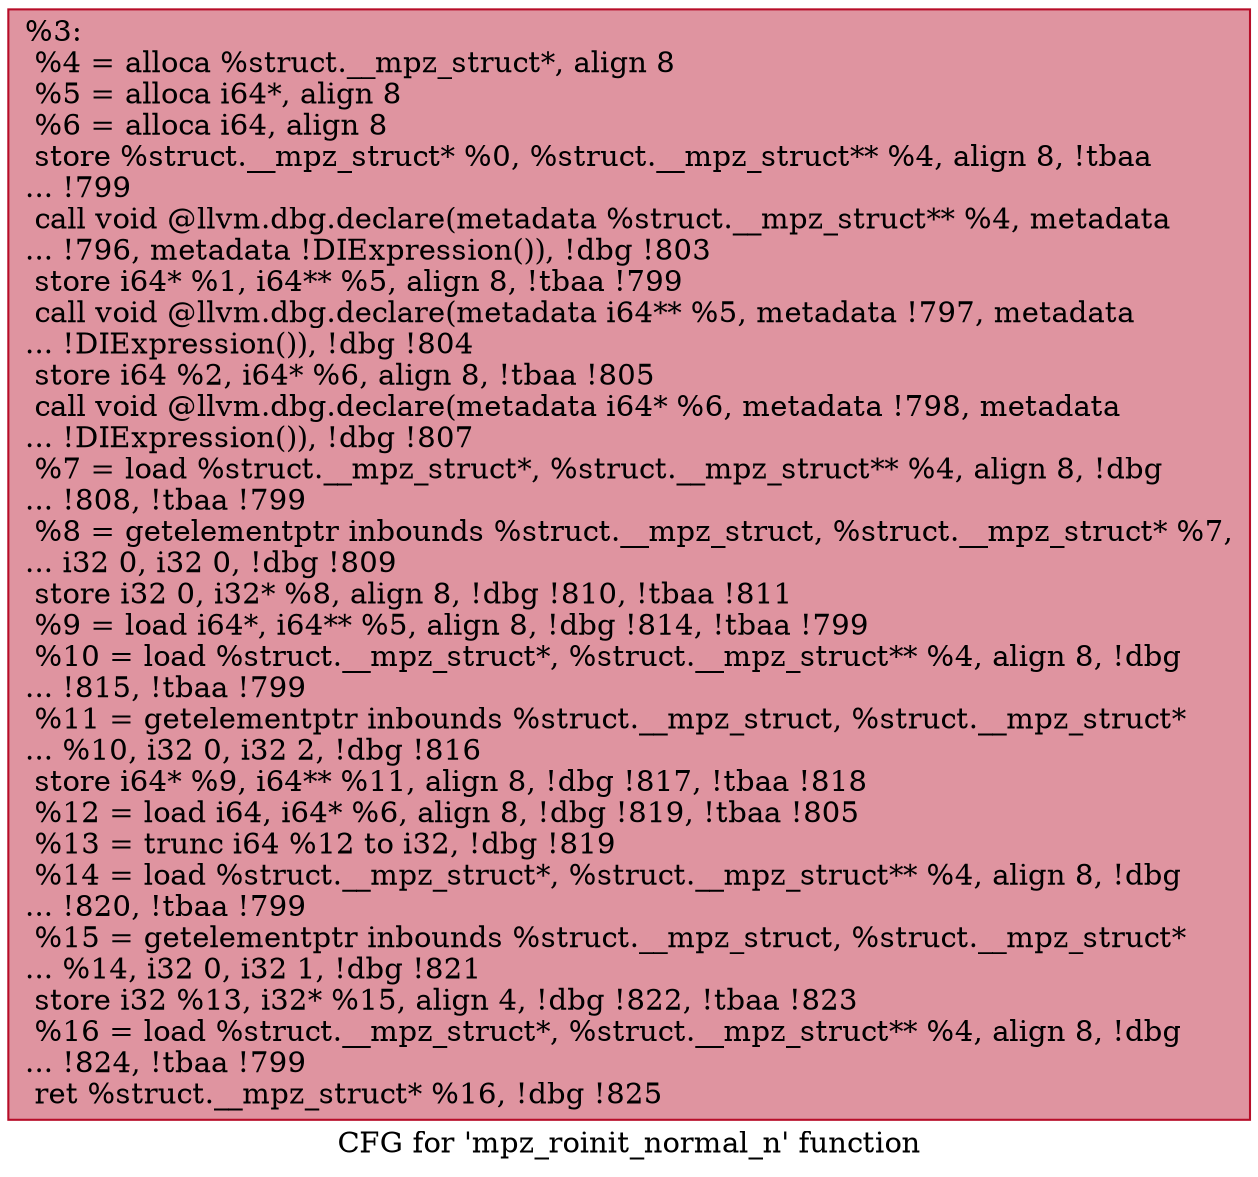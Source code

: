 digraph "CFG for 'mpz_roinit_normal_n' function" {
	label="CFG for 'mpz_roinit_normal_n' function";

	Node0x2660c10 [shape=record,color="#b70d28ff", style=filled, fillcolor="#b70d2870",label="{%3:\l  %4 = alloca %struct.__mpz_struct*, align 8\l  %5 = alloca i64*, align 8\l  %6 = alloca i64, align 8\l  store %struct.__mpz_struct* %0, %struct.__mpz_struct** %4, align 8, !tbaa\l... !799\l  call void @llvm.dbg.declare(metadata %struct.__mpz_struct** %4, metadata\l... !796, metadata !DIExpression()), !dbg !803\l  store i64* %1, i64** %5, align 8, !tbaa !799\l  call void @llvm.dbg.declare(metadata i64** %5, metadata !797, metadata\l... !DIExpression()), !dbg !804\l  store i64 %2, i64* %6, align 8, !tbaa !805\l  call void @llvm.dbg.declare(metadata i64* %6, metadata !798, metadata\l... !DIExpression()), !dbg !807\l  %7 = load %struct.__mpz_struct*, %struct.__mpz_struct** %4, align 8, !dbg\l... !808, !tbaa !799\l  %8 = getelementptr inbounds %struct.__mpz_struct, %struct.__mpz_struct* %7,\l... i32 0, i32 0, !dbg !809\l  store i32 0, i32* %8, align 8, !dbg !810, !tbaa !811\l  %9 = load i64*, i64** %5, align 8, !dbg !814, !tbaa !799\l  %10 = load %struct.__mpz_struct*, %struct.__mpz_struct** %4, align 8, !dbg\l... !815, !tbaa !799\l  %11 = getelementptr inbounds %struct.__mpz_struct, %struct.__mpz_struct*\l... %10, i32 0, i32 2, !dbg !816\l  store i64* %9, i64** %11, align 8, !dbg !817, !tbaa !818\l  %12 = load i64, i64* %6, align 8, !dbg !819, !tbaa !805\l  %13 = trunc i64 %12 to i32, !dbg !819\l  %14 = load %struct.__mpz_struct*, %struct.__mpz_struct** %4, align 8, !dbg\l... !820, !tbaa !799\l  %15 = getelementptr inbounds %struct.__mpz_struct, %struct.__mpz_struct*\l... %14, i32 0, i32 1, !dbg !821\l  store i32 %13, i32* %15, align 4, !dbg !822, !tbaa !823\l  %16 = load %struct.__mpz_struct*, %struct.__mpz_struct** %4, align 8, !dbg\l... !824, !tbaa !799\l  ret %struct.__mpz_struct* %16, !dbg !825\l}"];
}
